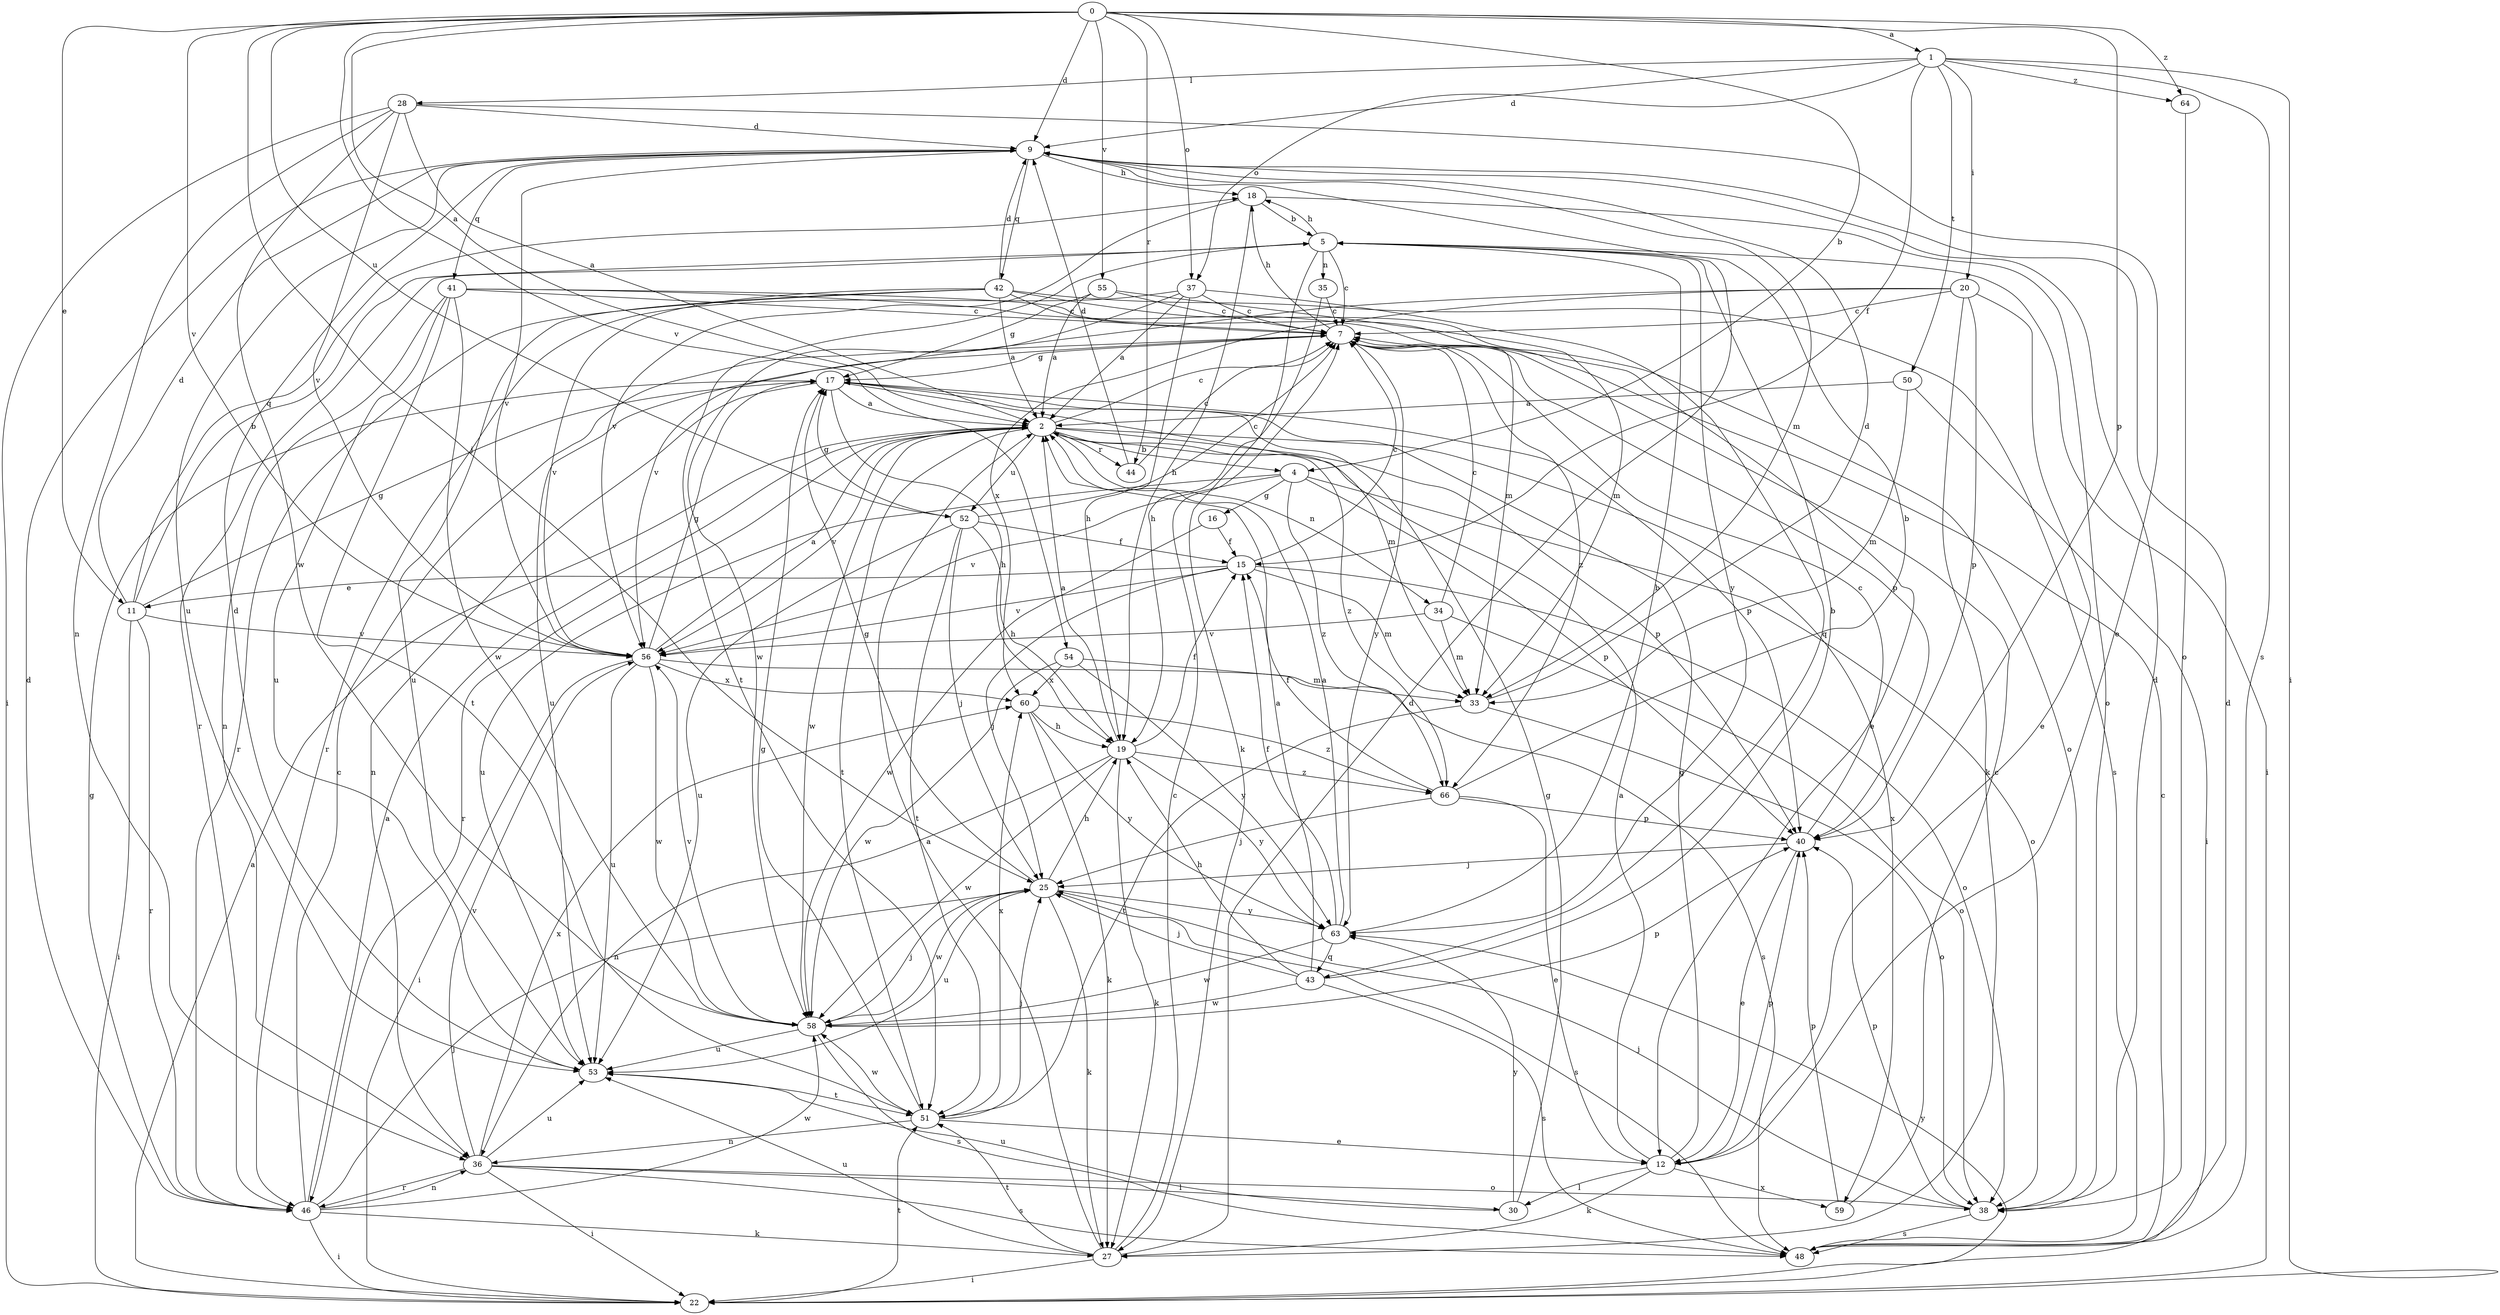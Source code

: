 strict digraph  {
0;
1;
2;
4;
5;
7;
9;
11;
12;
15;
16;
17;
18;
19;
20;
22;
25;
27;
28;
30;
33;
34;
35;
36;
37;
38;
40;
41;
42;
43;
44;
46;
48;
50;
51;
52;
53;
54;
55;
56;
58;
59;
60;
63;
64;
66;
0 -> 1  [label=a];
0 -> 2  [label=a];
0 -> 4  [label=b];
0 -> 9  [label=d];
0 -> 11  [label=e];
0 -> 25  [label=j];
0 -> 37  [label=o];
0 -> 40  [label=p];
0 -> 44  [label=r];
0 -> 52  [label=u];
0 -> 54  [label=v];
0 -> 55  [label=v];
0 -> 56  [label=v];
0 -> 64  [label=z];
1 -> 9  [label=d];
1 -> 15  [label=f];
1 -> 20  [label=i];
1 -> 22  [label=i];
1 -> 28  [label=l];
1 -> 37  [label=o];
1 -> 48  [label=s];
1 -> 50  [label=t];
1 -> 64  [label=z];
2 -> 4  [label=b];
2 -> 7  [label=c];
2 -> 34  [label=n];
2 -> 40  [label=p];
2 -> 44  [label=r];
2 -> 46  [label=r];
2 -> 51  [label=t];
2 -> 52  [label=u];
2 -> 56  [label=v];
2 -> 58  [label=w];
2 -> 59  [label=x];
2 -> 66  [label=z];
4 -> 16  [label=g];
4 -> 38  [label=o];
4 -> 40  [label=p];
4 -> 53  [label=u];
4 -> 56  [label=v];
4 -> 66  [label=z];
5 -> 7  [label=c];
5 -> 18  [label=h];
5 -> 22  [label=i];
5 -> 27  [label=k];
5 -> 35  [label=n];
5 -> 46  [label=r];
5 -> 51  [label=t];
5 -> 63  [label=y];
7 -> 17  [label=g];
7 -> 18  [label=h];
7 -> 40  [label=p];
7 -> 53  [label=u];
7 -> 63  [label=y];
7 -> 66  [label=z];
9 -> 18  [label=h];
9 -> 33  [label=m];
9 -> 41  [label=q];
9 -> 42  [label=q];
9 -> 53  [label=u];
9 -> 56  [label=v];
11 -> 5  [label=b];
11 -> 9  [label=d];
11 -> 17  [label=g];
11 -> 18  [label=q];
11 -> 22  [label=i];
11 -> 46  [label=r];
11 -> 56  [label=v];
12 -> 2  [label=a];
12 -> 17  [label=g];
12 -> 27  [label=k];
12 -> 30  [label=l];
12 -> 40  [label=p];
12 -> 59  [label=x];
15 -> 7  [label=c];
15 -> 11  [label=e];
15 -> 25  [label=j];
15 -> 33  [label=m];
15 -> 38  [label=o];
15 -> 56  [label=v];
16 -> 15  [label=f];
16 -> 58  [label=w];
17 -> 2  [label=a];
17 -> 19  [label=h];
17 -> 33  [label=m];
17 -> 36  [label=n];
17 -> 40  [label=p];
18 -> 5  [label=b];
18 -> 19  [label=h];
18 -> 38  [label=o];
18 -> 56  [label=v];
19 -> 2  [label=a];
19 -> 15  [label=f];
19 -> 27  [label=k];
19 -> 36  [label=n];
19 -> 58  [label=w];
19 -> 63  [label=y];
19 -> 66  [label=z];
20 -> 7  [label=c];
20 -> 12  [label=e];
20 -> 27  [label=k];
20 -> 40  [label=p];
20 -> 56  [label=v];
20 -> 60  [label=x];
22 -> 2  [label=a];
22 -> 51  [label=t];
22 -> 63  [label=y];
25 -> 17  [label=g];
25 -> 19  [label=h];
25 -> 27  [label=k];
25 -> 48  [label=s];
25 -> 53  [label=u];
25 -> 58  [label=w];
25 -> 63  [label=y];
27 -> 2  [label=a];
27 -> 7  [label=c];
27 -> 9  [label=d];
27 -> 22  [label=i];
27 -> 51  [label=t];
27 -> 53  [label=u];
28 -> 2  [label=a];
28 -> 9  [label=d];
28 -> 12  [label=e];
28 -> 22  [label=i];
28 -> 36  [label=n];
28 -> 56  [label=v];
28 -> 58  [label=w];
30 -> 17  [label=g];
30 -> 53  [label=u];
30 -> 63  [label=y];
33 -> 9  [label=d];
33 -> 38  [label=o];
33 -> 51  [label=t];
34 -> 7  [label=c];
34 -> 33  [label=m];
34 -> 38  [label=o];
34 -> 56  [label=v];
35 -> 7  [label=c];
35 -> 19  [label=h];
36 -> 22  [label=i];
36 -> 30  [label=l];
36 -> 38  [label=o];
36 -> 46  [label=r];
36 -> 48  [label=s];
36 -> 53  [label=u];
36 -> 56  [label=v];
36 -> 60  [label=x];
37 -> 2  [label=a];
37 -> 7  [label=c];
37 -> 19  [label=h];
37 -> 43  [label=q];
37 -> 46  [label=r];
37 -> 58  [label=w];
38 -> 9  [label=d];
38 -> 25  [label=j];
38 -> 40  [label=p];
38 -> 48  [label=s];
40 -> 7  [label=c];
40 -> 12  [label=e];
40 -> 25  [label=j];
41 -> 7  [label=c];
41 -> 12  [label=e];
41 -> 33  [label=m];
41 -> 36  [label=n];
41 -> 51  [label=t];
41 -> 53  [label=u];
41 -> 58  [label=w];
42 -> 2  [label=a];
42 -> 7  [label=c];
42 -> 9  [label=d];
42 -> 38  [label=o];
42 -> 46  [label=r];
42 -> 48  [label=s];
42 -> 53  [label=u];
42 -> 56  [label=v];
43 -> 2  [label=a];
43 -> 5  [label=b];
43 -> 19  [label=h];
43 -> 25  [label=j];
43 -> 48  [label=s];
43 -> 58  [label=w];
44 -> 7  [label=c];
44 -> 9  [label=d];
46 -> 2  [label=a];
46 -> 7  [label=c];
46 -> 9  [label=d];
46 -> 17  [label=g];
46 -> 22  [label=i];
46 -> 25  [label=j];
46 -> 27  [label=k];
46 -> 36  [label=n];
46 -> 58  [label=w];
48 -> 7  [label=c];
48 -> 9  [label=d];
50 -> 2  [label=a];
50 -> 22  [label=i];
50 -> 33  [label=m];
51 -> 12  [label=e];
51 -> 17  [label=g];
51 -> 25  [label=j];
51 -> 36  [label=n];
51 -> 58  [label=w];
51 -> 60  [label=x];
52 -> 7  [label=c];
52 -> 15  [label=f];
52 -> 17  [label=g];
52 -> 19  [label=h];
52 -> 25  [label=j];
52 -> 51  [label=t];
52 -> 53  [label=u];
53 -> 9  [label=d];
53 -> 51  [label=t];
54 -> 48  [label=s];
54 -> 58  [label=w];
54 -> 60  [label=x];
54 -> 63  [label=y];
55 -> 2  [label=a];
55 -> 7  [label=c];
55 -> 17  [label=g];
55 -> 33  [label=m];
56 -> 2  [label=a];
56 -> 17  [label=g];
56 -> 22  [label=i];
56 -> 33  [label=m];
56 -> 53  [label=u];
56 -> 58  [label=w];
56 -> 60  [label=x];
58 -> 25  [label=j];
58 -> 40  [label=p];
58 -> 48  [label=s];
58 -> 53  [label=u];
58 -> 56  [label=v];
59 -> 7  [label=c];
59 -> 40  [label=p];
60 -> 19  [label=h];
60 -> 27  [label=k];
60 -> 63  [label=y];
60 -> 66  [label=z];
63 -> 2  [label=a];
63 -> 5  [label=b];
63 -> 15  [label=f];
63 -> 43  [label=q];
63 -> 58  [label=w];
64 -> 38  [label=o];
66 -> 5  [label=b];
66 -> 12  [label=e];
66 -> 15  [label=f];
66 -> 25  [label=j];
66 -> 40  [label=p];
}
